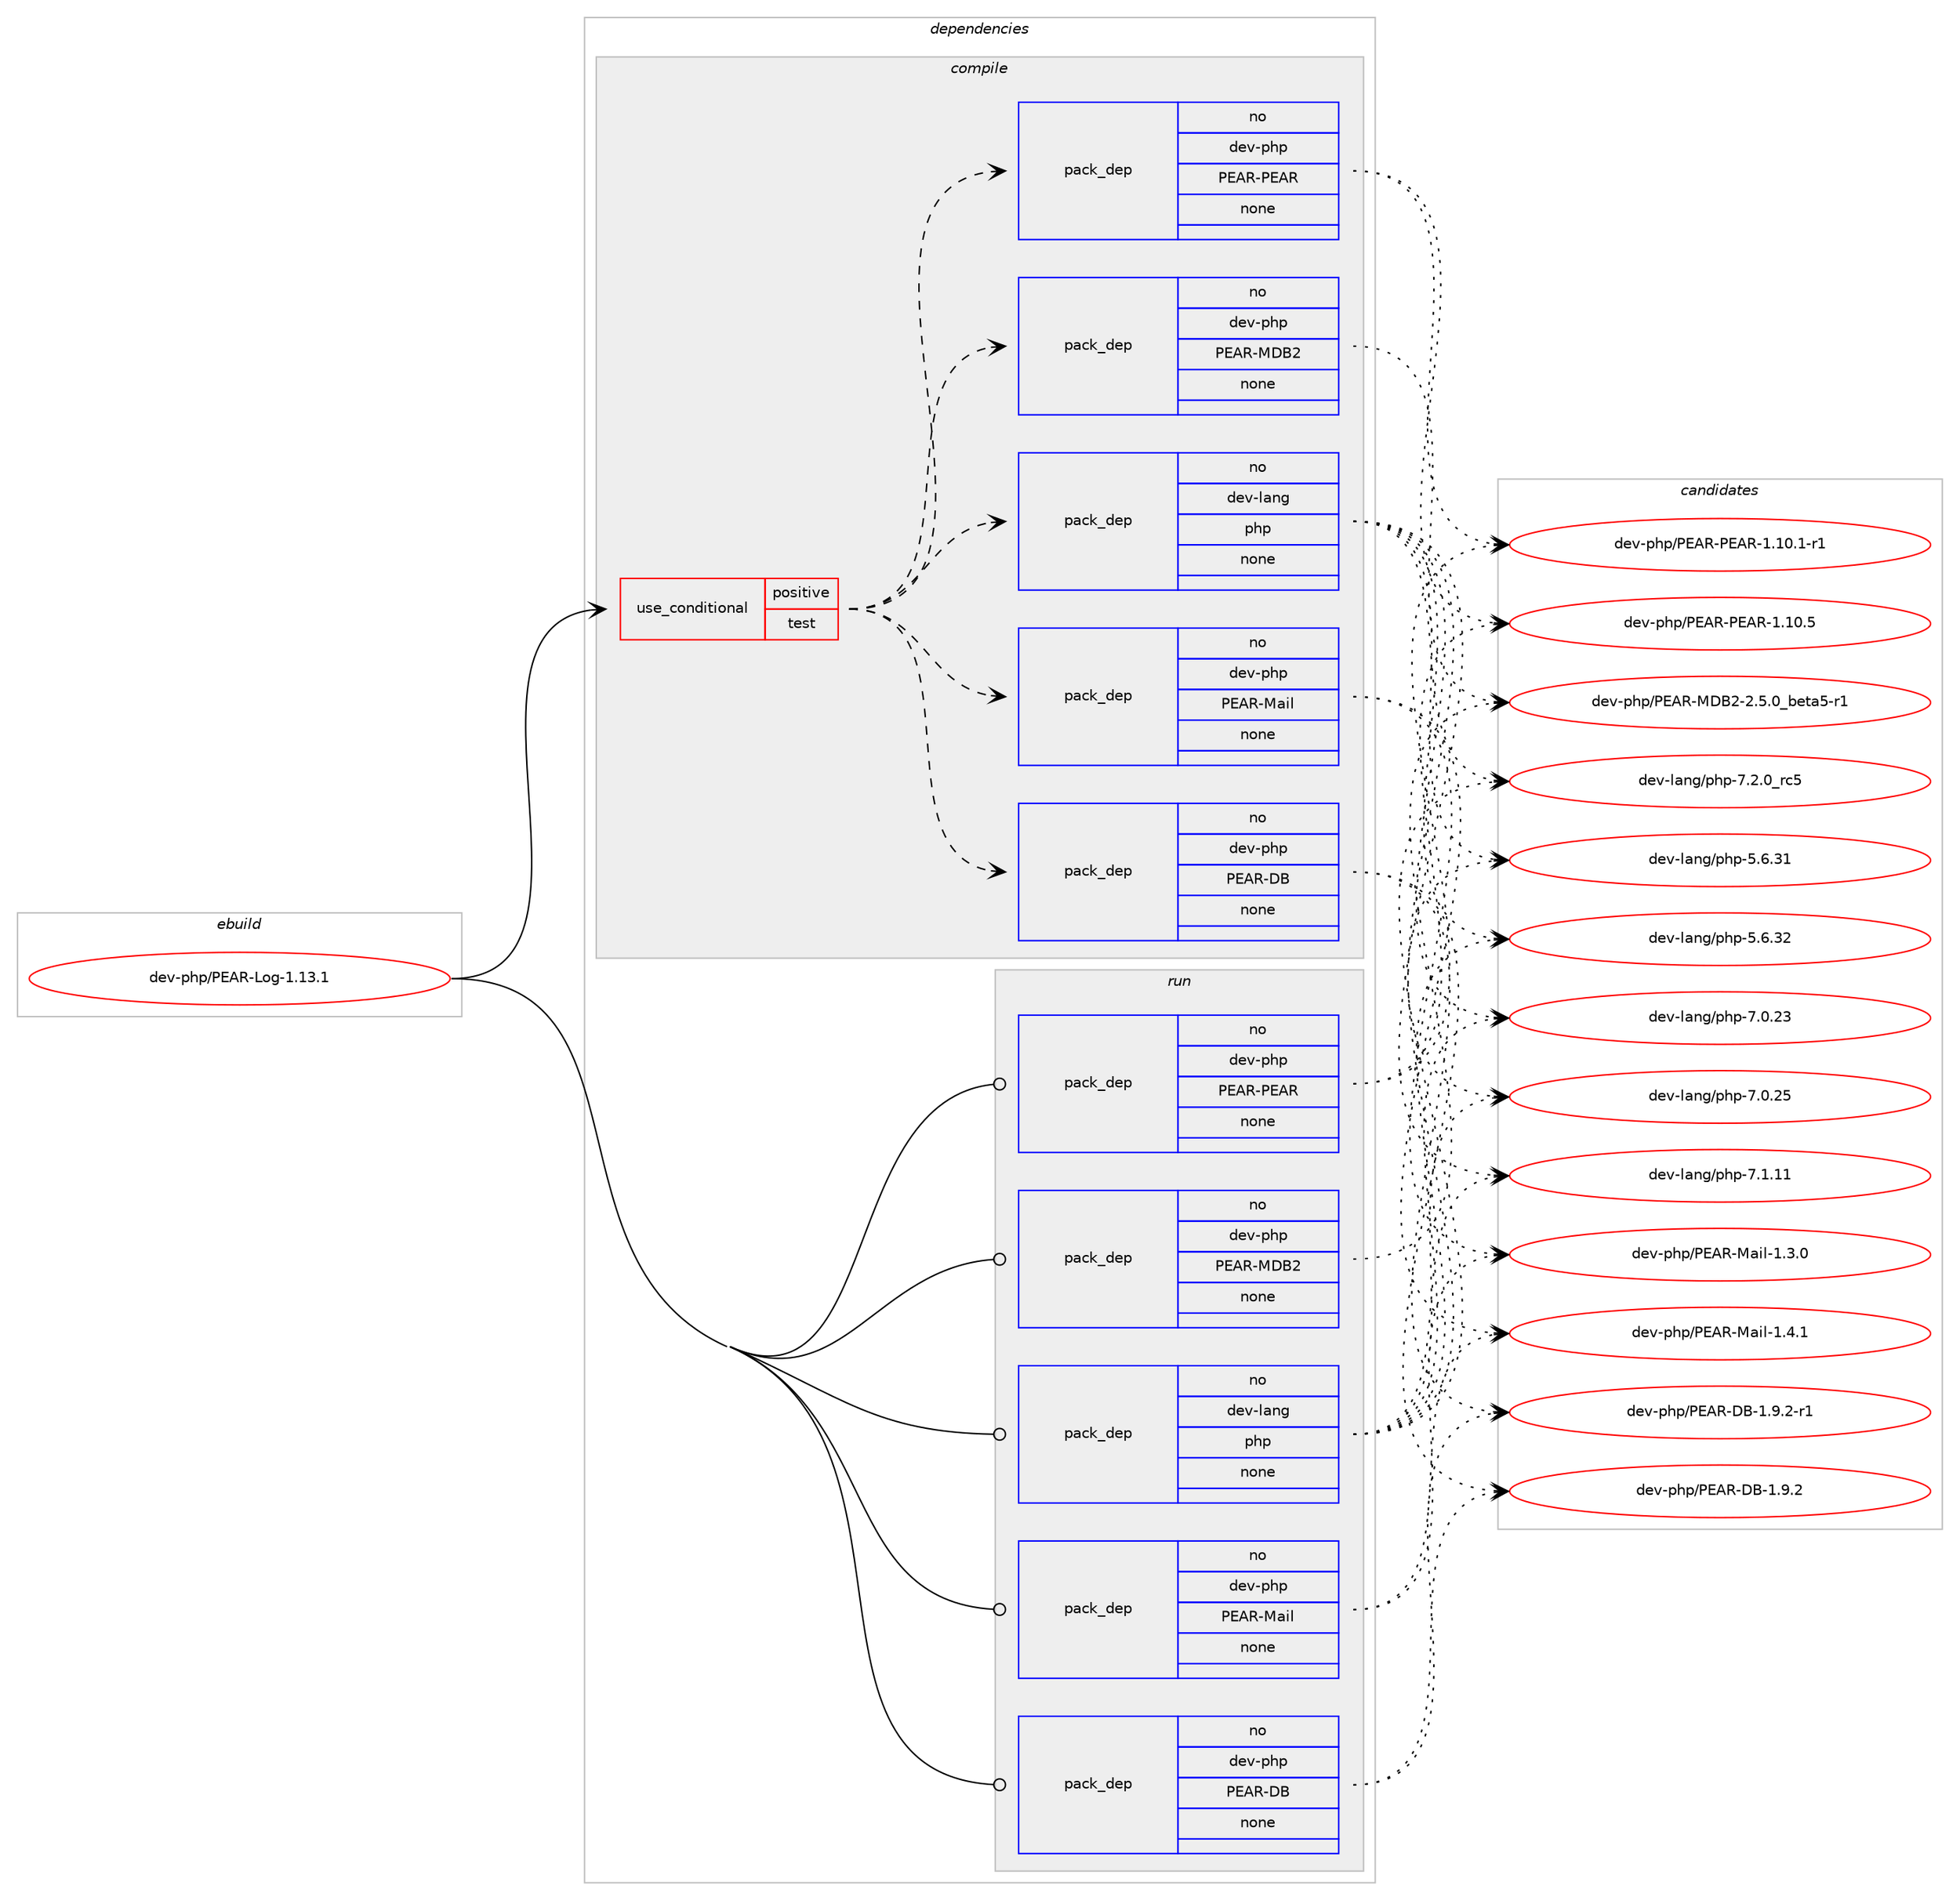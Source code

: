 digraph prolog {

# *************
# Graph options
# *************

newrank=true;
concentrate=true;
compound=true;
graph [rankdir=LR,fontname=Helvetica,fontsize=10,ranksep=1.5];#, ranksep=2.5, nodesep=0.2];
edge  [arrowhead=vee];
node  [fontname=Helvetica,fontsize=10];

# **********
# The ebuild
# **********

subgraph cluster_leftcol {
color=gray;
rank=same;
label=<<i>ebuild</i>>;
id [label="dev-php/PEAR-Log-1.13.1", color=red, width=4, href="../dev-php/PEAR-Log-1.13.1.svg"];
}

# ****************
# The dependencies
# ****************

subgraph cluster_midcol {
color=gray;
label=<<i>dependencies</i>>;
subgraph cluster_compile {
fillcolor="#eeeeee";
style=filled;
label=<<i>compile</i>>;
subgraph cond28350 {
dependency141967 [label=<<TABLE BORDER="0" CELLBORDER="1" CELLSPACING="0" CELLPADDING="4"><TR><TD ROWSPAN="3" CELLPADDING="10">use_conditional</TD></TR><TR><TD>positive</TD></TR><TR><TD>test</TD></TR></TABLE>>, shape=none, color=red];
subgraph pack109919 {
dependency141968 [label=<<TABLE BORDER="0" CELLBORDER="1" CELLSPACING="0" CELLPADDING="4" WIDTH="220"><TR><TD ROWSPAN="6" CELLPADDING="30">pack_dep</TD></TR><TR><TD WIDTH="110">no</TD></TR><TR><TD>dev-lang</TD></TR><TR><TD>php</TD></TR><TR><TD>none</TD></TR><TR><TD></TD></TR></TABLE>>, shape=none, color=blue];
}
dependency141967:e -> dependency141968:w [weight=20,style="dashed",arrowhead="vee"];
subgraph pack109920 {
dependency141969 [label=<<TABLE BORDER="0" CELLBORDER="1" CELLSPACING="0" CELLPADDING="4" WIDTH="220"><TR><TD ROWSPAN="6" CELLPADDING="30">pack_dep</TD></TR><TR><TD WIDTH="110">no</TD></TR><TR><TD>dev-php</TD></TR><TR><TD>PEAR-PEAR</TD></TR><TR><TD>none</TD></TR><TR><TD></TD></TR></TABLE>>, shape=none, color=blue];
}
dependency141967:e -> dependency141969:w [weight=20,style="dashed",arrowhead="vee"];
subgraph pack109921 {
dependency141970 [label=<<TABLE BORDER="0" CELLBORDER="1" CELLSPACING="0" CELLPADDING="4" WIDTH="220"><TR><TD ROWSPAN="6" CELLPADDING="30">pack_dep</TD></TR><TR><TD WIDTH="110">no</TD></TR><TR><TD>dev-php</TD></TR><TR><TD>PEAR-DB</TD></TR><TR><TD>none</TD></TR><TR><TD></TD></TR></TABLE>>, shape=none, color=blue];
}
dependency141967:e -> dependency141970:w [weight=20,style="dashed",arrowhead="vee"];
subgraph pack109922 {
dependency141971 [label=<<TABLE BORDER="0" CELLBORDER="1" CELLSPACING="0" CELLPADDING="4" WIDTH="220"><TR><TD ROWSPAN="6" CELLPADDING="30">pack_dep</TD></TR><TR><TD WIDTH="110">no</TD></TR><TR><TD>dev-php</TD></TR><TR><TD>PEAR-Mail</TD></TR><TR><TD>none</TD></TR><TR><TD></TD></TR></TABLE>>, shape=none, color=blue];
}
dependency141967:e -> dependency141971:w [weight=20,style="dashed",arrowhead="vee"];
subgraph pack109923 {
dependency141972 [label=<<TABLE BORDER="0" CELLBORDER="1" CELLSPACING="0" CELLPADDING="4" WIDTH="220"><TR><TD ROWSPAN="6" CELLPADDING="30">pack_dep</TD></TR><TR><TD WIDTH="110">no</TD></TR><TR><TD>dev-php</TD></TR><TR><TD>PEAR-MDB2</TD></TR><TR><TD>none</TD></TR><TR><TD></TD></TR></TABLE>>, shape=none, color=blue];
}
dependency141967:e -> dependency141972:w [weight=20,style="dashed",arrowhead="vee"];
}
id:e -> dependency141967:w [weight=20,style="solid",arrowhead="vee"];
}
subgraph cluster_compileandrun {
fillcolor="#eeeeee";
style=filled;
label=<<i>compile and run</i>>;
}
subgraph cluster_run {
fillcolor="#eeeeee";
style=filled;
label=<<i>run</i>>;
subgraph pack109924 {
dependency141973 [label=<<TABLE BORDER="0" CELLBORDER="1" CELLSPACING="0" CELLPADDING="4" WIDTH="220"><TR><TD ROWSPAN="6" CELLPADDING="30">pack_dep</TD></TR><TR><TD WIDTH="110">no</TD></TR><TR><TD>dev-lang</TD></TR><TR><TD>php</TD></TR><TR><TD>none</TD></TR><TR><TD></TD></TR></TABLE>>, shape=none, color=blue];
}
id:e -> dependency141973:w [weight=20,style="solid",arrowhead="odot"];
subgraph pack109925 {
dependency141974 [label=<<TABLE BORDER="0" CELLBORDER="1" CELLSPACING="0" CELLPADDING="4" WIDTH="220"><TR><TD ROWSPAN="6" CELLPADDING="30">pack_dep</TD></TR><TR><TD WIDTH="110">no</TD></TR><TR><TD>dev-php</TD></TR><TR><TD>PEAR-DB</TD></TR><TR><TD>none</TD></TR><TR><TD></TD></TR></TABLE>>, shape=none, color=blue];
}
id:e -> dependency141974:w [weight=20,style="solid",arrowhead="odot"];
subgraph pack109926 {
dependency141975 [label=<<TABLE BORDER="0" CELLBORDER="1" CELLSPACING="0" CELLPADDING="4" WIDTH="220"><TR><TD ROWSPAN="6" CELLPADDING="30">pack_dep</TD></TR><TR><TD WIDTH="110">no</TD></TR><TR><TD>dev-php</TD></TR><TR><TD>PEAR-MDB2</TD></TR><TR><TD>none</TD></TR><TR><TD></TD></TR></TABLE>>, shape=none, color=blue];
}
id:e -> dependency141975:w [weight=20,style="solid",arrowhead="odot"];
subgraph pack109927 {
dependency141976 [label=<<TABLE BORDER="0" CELLBORDER="1" CELLSPACING="0" CELLPADDING="4" WIDTH="220"><TR><TD ROWSPAN="6" CELLPADDING="30">pack_dep</TD></TR><TR><TD WIDTH="110">no</TD></TR><TR><TD>dev-php</TD></TR><TR><TD>PEAR-Mail</TD></TR><TR><TD>none</TD></TR><TR><TD></TD></TR></TABLE>>, shape=none, color=blue];
}
id:e -> dependency141976:w [weight=20,style="solid",arrowhead="odot"];
subgraph pack109928 {
dependency141977 [label=<<TABLE BORDER="0" CELLBORDER="1" CELLSPACING="0" CELLPADDING="4" WIDTH="220"><TR><TD ROWSPAN="6" CELLPADDING="30">pack_dep</TD></TR><TR><TD WIDTH="110">no</TD></TR><TR><TD>dev-php</TD></TR><TR><TD>PEAR-PEAR</TD></TR><TR><TD>none</TD></TR><TR><TD></TD></TR></TABLE>>, shape=none, color=blue];
}
id:e -> dependency141977:w [weight=20,style="solid",arrowhead="odot"];
}
}

# **************
# The candidates
# **************

subgraph cluster_choices {
rank=same;
color=gray;
label=<<i>candidates</i>>;

subgraph choice109919 {
color=black;
nodesep=1;
choice10010111845108971101034711210411245534654465149 [label="dev-lang/php-5.6.31", color=red, width=4,href="../dev-lang/php-5.6.31.svg"];
choice10010111845108971101034711210411245534654465150 [label="dev-lang/php-5.6.32", color=red, width=4,href="../dev-lang/php-5.6.32.svg"];
choice10010111845108971101034711210411245554648465051 [label="dev-lang/php-7.0.23", color=red, width=4,href="../dev-lang/php-7.0.23.svg"];
choice10010111845108971101034711210411245554648465053 [label="dev-lang/php-7.0.25", color=red, width=4,href="../dev-lang/php-7.0.25.svg"];
choice10010111845108971101034711210411245554649464949 [label="dev-lang/php-7.1.11", color=red, width=4,href="../dev-lang/php-7.1.11.svg"];
choice100101118451089711010347112104112455546504648951149953 [label="dev-lang/php-7.2.0_rc5", color=red, width=4,href="../dev-lang/php-7.2.0_rc5.svg"];
dependency141968:e -> choice10010111845108971101034711210411245534654465149:w [style=dotted,weight="100"];
dependency141968:e -> choice10010111845108971101034711210411245534654465150:w [style=dotted,weight="100"];
dependency141968:e -> choice10010111845108971101034711210411245554648465051:w [style=dotted,weight="100"];
dependency141968:e -> choice10010111845108971101034711210411245554648465053:w [style=dotted,weight="100"];
dependency141968:e -> choice10010111845108971101034711210411245554649464949:w [style=dotted,weight="100"];
dependency141968:e -> choice100101118451089711010347112104112455546504648951149953:w [style=dotted,weight="100"];
}
subgraph choice109920 {
color=black;
nodesep=1;
choice1001011184511210411247806965824580696582454946494846494511449 [label="dev-php/PEAR-PEAR-1.10.1-r1", color=red, width=4,href="../dev-php/PEAR-PEAR-1.10.1-r1.svg"];
choice100101118451121041124780696582458069658245494649484653 [label="dev-php/PEAR-PEAR-1.10.5", color=red, width=4,href="../dev-php/PEAR-PEAR-1.10.5.svg"];
dependency141969:e -> choice1001011184511210411247806965824580696582454946494846494511449:w [style=dotted,weight="100"];
dependency141969:e -> choice100101118451121041124780696582458069658245494649484653:w [style=dotted,weight="100"];
}
subgraph choice109921 {
color=black;
nodesep=1;
choice100101118451121041124780696582456866454946574650 [label="dev-php/PEAR-DB-1.9.2", color=red, width=4,href="../dev-php/PEAR-DB-1.9.2.svg"];
choice1001011184511210411247806965824568664549465746504511449 [label="dev-php/PEAR-DB-1.9.2-r1", color=red, width=4,href="../dev-php/PEAR-DB-1.9.2-r1.svg"];
dependency141970:e -> choice100101118451121041124780696582456866454946574650:w [style=dotted,weight="100"];
dependency141970:e -> choice1001011184511210411247806965824568664549465746504511449:w [style=dotted,weight="100"];
}
subgraph choice109922 {
color=black;
nodesep=1;
choice100101118451121041124780696582457797105108454946514648 [label="dev-php/PEAR-Mail-1.3.0", color=red, width=4,href="../dev-php/PEAR-Mail-1.3.0.svg"];
choice100101118451121041124780696582457797105108454946524649 [label="dev-php/PEAR-Mail-1.4.1", color=red, width=4,href="../dev-php/PEAR-Mail-1.4.1.svg"];
dependency141971:e -> choice100101118451121041124780696582457797105108454946514648:w [style=dotted,weight="100"];
dependency141971:e -> choice100101118451121041124780696582457797105108454946524649:w [style=dotted,weight="100"];
}
subgraph choice109923 {
color=black;
nodesep=1;
choice1001011184511210411247806965824577686650455046534648959810111697534511449 [label="dev-php/PEAR-MDB2-2.5.0_beta5-r1", color=red, width=4,href="../dev-php/PEAR-MDB2-2.5.0_beta5-r1.svg"];
dependency141972:e -> choice1001011184511210411247806965824577686650455046534648959810111697534511449:w [style=dotted,weight="100"];
}
subgraph choice109924 {
color=black;
nodesep=1;
choice10010111845108971101034711210411245534654465149 [label="dev-lang/php-5.6.31", color=red, width=4,href="../dev-lang/php-5.6.31.svg"];
choice10010111845108971101034711210411245534654465150 [label="dev-lang/php-5.6.32", color=red, width=4,href="../dev-lang/php-5.6.32.svg"];
choice10010111845108971101034711210411245554648465051 [label="dev-lang/php-7.0.23", color=red, width=4,href="../dev-lang/php-7.0.23.svg"];
choice10010111845108971101034711210411245554648465053 [label="dev-lang/php-7.0.25", color=red, width=4,href="../dev-lang/php-7.0.25.svg"];
choice10010111845108971101034711210411245554649464949 [label="dev-lang/php-7.1.11", color=red, width=4,href="../dev-lang/php-7.1.11.svg"];
choice100101118451089711010347112104112455546504648951149953 [label="dev-lang/php-7.2.0_rc5", color=red, width=4,href="../dev-lang/php-7.2.0_rc5.svg"];
dependency141973:e -> choice10010111845108971101034711210411245534654465149:w [style=dotted,weight="100"];
dependency141973:e -> choice10010111845108971101034711210411245534654465150:w [style=dotted,weight="100"];
dependency141973:e -> choice10010111845108971101034711210411245554648465051:w [style=dotted,weight="100"];
dependency141973:e -> choice10010111845108971101034711210411245554648465053:w [style=dotted,weight="100"];
dependency141973:e -> choice10010111845108971101034711210411245554649464949:w [style=dotted,weight="100"];
dependency141973:e -> choice100101118451089711010347112104112455546504648951149953:w [style=dotted,weight="100"];
}
subgraph choice109925 {
color=black;
nodesep=1;
choice100101118451121041124780696582456866454946574650 [label="dev-php/PEAR-DB-1.9.2", color=red, width=4,href="../dev-php/PEAR-DB-1.9.2.svg"];
choice1001011184511210411247806965824568664549465746504511449 [label="dev-php/PEAR-DB-1.9.2-r1", color=red, width=4,href="../dev-php/PEAR-DB-1.9.2-r1.svg"];
dependency141974:e -> choice100101118451121041124780696582456866454946574650:w [style=dotted,weight="100"];
dependency141974:e -> choice1001011184511210411247806965824568664549465746504511449:w [style=dotted,weight="100"];
}
subgraph choice109926 {
color=black;
nodesep=1;
choice1001011184511210411247806965824577686650455046534648959810111697534511449 [label="dev-php/PEAR-MDB2-2.5.0_beta5-r1", color=red, width=4,href="../dev-php/PEAR-MDB2-2.5.0_beta5-r1.svg"];
dependency141975:e -> choice1001011184511210411247806965824577686650455046534648959810111697534511449:w [style=dotted,weight="100"];
}
subgraph choice109927 {
color=black;
nodesep=1;
choice100101118451121041124780696582457797105108454946514648 [label="dev-php/PEAR-Mail-1.3.0", color=red, width=4,href="../dev-php/PEAR-Mail-1.3.0.svg"];
choice100101118451121041124780696582457797105108454946524649 [label="dev-php/PEAR-Mail-1.4.1", color=red, width=4,href="../dev-php/PEAR-Mail-1.4.1.svg"];
dependency141976:e -> choice100101118451121041124780696582457797105108454946514648:w [style=dotted,weight="100"];
dependency141976:e -> choice100101118451121041124780696582457797105108454946524649:w [style=dotted,weight="100"];
}
subgraph choice109928 {
color=black;
nodesep=1;
choice1001011184511210411247806965824580696582454946494846494511449 [label="dev-php/PEAR-PEAR-1.10.1-r1", color=red, width=4,href="../dev-php/PEAR-PEAR-1.10.1-r1.svg"];
choice100101118451121041124780696582458069658245494649484653 [label="dev-php/PEAR-PEAR-1.10.5", color=red, width=4,href="../dev-php/PEAR-PEAR-1.10.5.svg"];
dependency141977:e -> choice1001011184511210411247806965824580696582454946494846494511449:w [style=dotted,weight="100"];
dependency141977:e -> choice100101118451121041124780696582458069658245494649484653:w [style=dotted,weight="100"];
}
}

}
